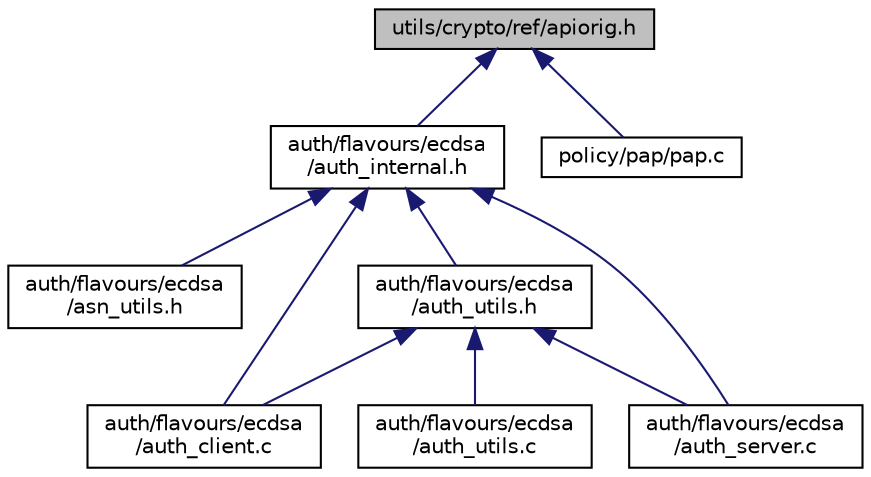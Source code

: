 digraph "utils/crypto/ref/apiorig.h"
{
  edge [fontname="Helvetica",fontsize="10",labelfontname="Helvetica",labelfontsize="10"];
  node [fontname="Helvetica",fontsize="10",shape=record];
  Node1 [label="utils/crypto/ref/apiorig.h",height=0.2,width=0.4,color="black", fillcolor="grey75", style="filled", fontcolor="black"];
  Node1 -> Node2 [dir="back",color="midnightblue",fontsize="10",style="solid",fontname="Helvetica"];
  Node2 [label="auth/flavours/ecdsa\l/auth_internal.h",height=0.2,width=0.4,color="black", fillcolor="white", style="filled",URL="$ecdsa_2auth__internal_8h.html"];
  Node2 -> Node3 [dir="back",color="midnightblue",fontsize="10",style="solid",fontname="Helvetica"];
  Node3 [label="auth/flavours/ecdsa\l/asn_utils.h",height=0.2,width=0.4,color="black", fillcolor="white", style="filled",URL="$asn__utils_8h.html"];
  Node2 -> Node4 [dir="back",color="midnightblue",fontsize="10",style="solid",fontname="Helvetica"];
  Node4 [label="auth/flavours/ecdsa\l/auth_client.c",height=0.2,width=0.4,color="black", fillcolor="white", style="filled",URL="$ecdsa_2auth__client_8c.html"];
  Node2 -> Node5 [dir="back",color="midnightblue",fontsize="10",style="solid",fontname="Helvetica"];
  Node5 [label="auth/flavours/ecdsa\l/auth_utils.h",height=0.2,width=0.4,color="black", fillcolor="white", style="filled",URL="$ecdsa_2auth__utils_8h.html"];
  Node5 -> Node4 [dir="back",color="midnightblue",fontsize="10",style="solid",fontname="Helvetica"];
  Node5 -> Node6 [dir="back",color="midnightblue",fontsize="10",style="solid",fontname="Helvetica"];
  Node6 [label="auth/flavours/ecdsa\l/auth_server.c",height=0.2,width=0.4,color="black", fillcolor="white", style="filled",URL="$ecdsa_2auth__server_8c.html"];
  Node5 -> Node7 [dir="back",color="midnightblue",fontsize="10",style="solid",fontname="Helvetica"];
  Node7 [label="auth/flavours/ecdsa\l/auth_utils.c",height=0.2,width=0.4,color="black", fillcolor="white", style="filled",URL="$ecdsa_2auth__utils_8c.html"];
  Node2 -> Node6 [dir="back",color="midnightblue",fontsize="10",style="solid",fontname="Helvetica"];
  Node1 -> Node8 [dir="back",color="midnightblue",fontsize="10",style="solid",fontname="Helvetica"];
  Node8 [label="policy/pap/pap.c",height=0.2,width=0.4,color="black", fillcolor="white", style="filled",URL="$pap_8c.html"];
}
